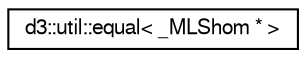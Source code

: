 digraph "Graphical Class Hierarchy"
{
  edge [fontname="FreeSans",fontsize="10",labelfontname="FreeSans",labelfontsize="10"];
  node [fontname="FreeSans",fontsize="10",shape=record];
  rankdir="LR";
  Node1 [label="d3::util::equal\< _MLShom * \>",height=0.2,width=0.4,color="black", fillcolor="white", style="filled",URL="$structd3_1_1util_1_1equal_3_01__MLShom_01_5_01_4.html"];
}
